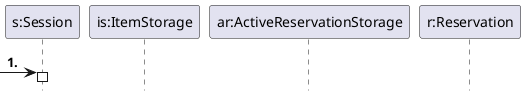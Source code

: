 @startuml

hide footbox
autonumber "<b>##."

participant "s:Session" as S
participant "is:ItemStorage" as IS
participant "ar:ActiveReservationStorage" as AR
participant "r:Reservation" as R

[-> S + :
@enduml